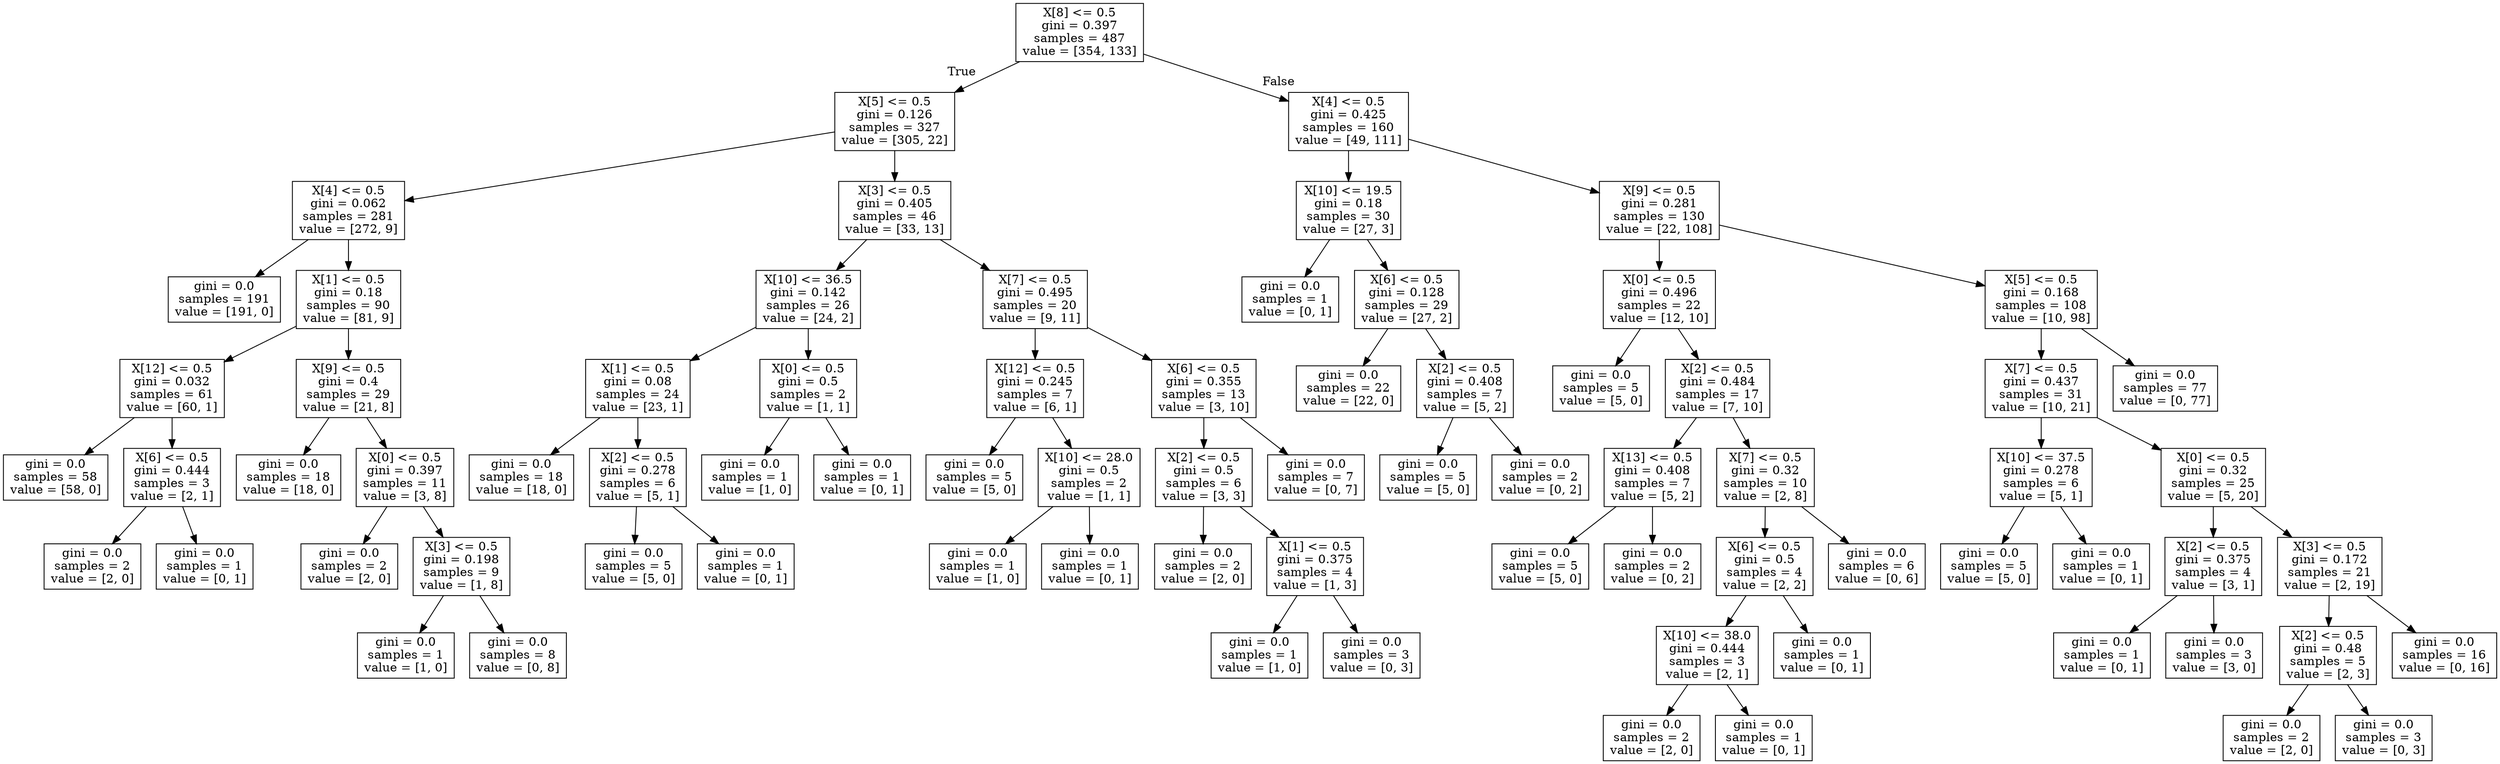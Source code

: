 digraph Tree {
node [shape=box] ;
0 [label="X[8] <= 0.5\ngini = 0.397\nsamples = 487\nvalue = [354, 133]"] ;
1 [label="X[5] <= 0.5\ngini = 0.126\nsamples = 327\nvalue = [305, 22]"] ;
0 -> 1 [labeldistance=2.5, labelangle=45, headlabel="True"] ;
2 [label="X[4] <= 0.5\ngini = 0.062\nsamples = 281\nvalue = [272, 9]"] ;
1 -> 2 ;
3 [label="gini = 0.0\nsamples = 191\nvalue = [191, 0]"] ;
2 -> 3 ;
4 [label="X[1] <= 0.5\ngini = 0.18\nsamples = 90\nvalue = [81, 9]"] ;
2 -> 4 ;
5 [label="X[12] <= 0.5\ngini = 0.032\nsamples = 61\nvalue = [60, 1]"] ;
4 -> 5 ;
6 [label="gini = 0.0\nsamples = 58\nvalue = [58, 0]"] ;
5 -> 6 ;
7 [label="X[6] <= 0.5\ngini = 0.444\nsamples = 3\nvalue = [2, 1]"] ;
5 -> 7 ;
8 [label="gini = 0.0\nsamples = 2\nvalue = [2, 0]"] ;
7 -> 8 ;
9 [label="gini = 0.0\nsamples = 1\nvalue = [0, 1]"] ;
7 -> 9 ;
10 [label="X[9] <= 0.5\ngini = 0.4\nsamples = 29\nvalue = [21, 8]"] ;
4 -> 10 ;
11 [label="gini = 0.0\nsamples = 18\nvalue = [18, 0]"] ;
10 -> 11 ;
12 [label="X[0] <= 0.5\ngini = 0.397\nsamples = 11\nvalue = [3, 8]"] ;
10 -> 12 ;
13 [label="gini = 0.0\nsamples = 2\nvalue = [2, 0]"] ;
12 -> 13 ;
14 [label="X[3] <= 0.5\ngini = 0.198\nsamples = 9\nvalue = [1, 8]"] ;
12 -> 14 ;
15 [label="gini = 0.0\nsamples = 1\nvalue = [1, 0]"] ;
14 -> 15 ;
16 [label="gini = 0.0\nsamples = 8\nvalue = [0, 8]"] ;
14 -> 16 ;
17 [label="X[3] <= 0.5\ngini = 0.405\nsamples = 46\nvalue = [33, 13]"] ;
1 -> 17 ;
18 [label="X[10] <= 36.5\ngini = 0.142\nsamples = 26\nvalue = [24, 2]"] ;
17 -> 18 ;
19 [label="X[1] <= 0.5\ngini = 0.08\nsamples = 24\nvalue = [23, 1]"] ;
18 -> 19 ;
20 [label="gini = 0.0\nsamples = 18\nvalue = [18, 0]"] ;
19 -> 20 ;
21 [label="X[2] <= 0.5\ngini = 0.278\nsamples = 6\nvalue = [5, 1]"] ;
19 -> 21 ;
22 [label="gini = 0.0\nsamples = 5\nvalue = [5, 0]"] ;
21 -> 22 ;
23 [label="gini = 0.0\nsamples = 1\nvalue = [0, 1]"] ;
21 -> 23 ;
24 [label="X[0] <= 0.5\ngini = 0.5\nsamples = 2\nvalue = [1, 1]"] ;
18 -> 24 ;
25 [label="gini = 0.0\nsamples = 1\nvalue = [1, 0]"] ;
24 -> 25 ;
26 [label="gini = 0.0\nsamples = 1\nvalue = [0, 1]"] ;
24 -> 26 ;
27 [label="X[7] <= 0.5\ngini = 0.495\nsamples = 20\nvalue = [9, 11]"] ;
17 -> 27 ;
28 [label="X[12] <= 0.5\ngini = 0.245\nsamples = 7\nvalue = [6, 1]"] ;
27 -> 28 ;
29 [label="gini = 0.0\nsamples = 5\nvalue = [5, 0]"] ;
28 -> 29 ;
30 [label="X[10] <= 28.0\ngini = 0.5\nsamples = 2\nvalue = [1, 1]"] ;
28 -> 30 ;
31 [label="gini = 0.0\nsamples = 1\nvalue = [1, 0]"] ;
30 -> 31 ;
32 [label="gini = 0.0\nsamples = 1\nvalue = [0, 1]"] ;
30 -> 32 ;
33 [label="X[6] <= 0.5\ngini = 0.355\nsamples = 13\nvalue = [3, 10]"] ;
27 -> 33 ;
34 [label="X[2] <= 0.5\ngini = 0.5\nsamples = 6\nvalue = [3, 3]"] ;
33 -> 34 ;
35 [label="gini = 0.0\nsamples = 2\nvalue = [2, 0]"] ;
34 -> 35 ;
36 [label="X[1] <= 0.5\ngini = 0.375\nsamples = 4\nvalue = [1, 3]"] ;
34 -> 36 ;
37 [label="gini = 0.0\nsamples = 1\nvalue = [1, 0]"] ;
36 -> 37 ;
38 [label="gini = 0.0\nsamples = 3\nvalue = [0, 3]"] ;
36 -> 38 ;
39 [label="gini = 0.0\nsamples = 7\nvalue = [0, 7]"] ;
33 -> 39 ;
40 [label="X[4] <= 0.5\ngini = 0.425\nsamples = 160\nvalue = [49, 111]"] ;
0 -> 40 [labeldistance=2.5, labelangle=-45, headlabel="False"] ;
41 [label="X[10] <= 19.5\ngini = 0.18\nsamples = 30\nvalue = [27, 3]"] ;
40 -> 41 ;
42 [label="gini = 0.0\nsamples = 1\nvalue = [0, 1]"] ;
41 -> 42 ;
43 [label="X[6] <= 0.5\ngini = 0.128\nsamples = 29\nvalue = [27, 2]"] ;
41 -> 43 ;
44 [label="gini = 0.0\nsamples = 22\nvalue = [22, 0]"] ;
43 -> 44 ;
45 [label="X[2] <= 0.5\ngini = 0.408\nsamples = 7\nvalue = [5, 2]"] ;
43 -> 45 ;
46 [label="gini = 0.0\nsamples = 5\nvalue = [5, 0]"] ;
45 -> 46 ;
47 [label="gini = 0.0\nsamples = 2\nvalue = [0, 2]"] ;
45 -> 47 ;
48 [label="X[9] <= 0.5\ngini = 0.281\nsamples = 130\nvalue = [22, 108]"] ;
40 -> 48 ;
49 [label="X[0] <= 0.5\ngini = 0.496\nsamples = 22\nvalue = [12, 10]"] ;
48 -> 49 ;
50 [label="gini = 0.0\nsamples = 5\nvalue = [5, 0]"] ;
49 -> 50 ;
51 [label="X[2] <= 0.5\ngini = 0.484\nsamples = 17\nvalue = [7, 10]"] ;
49 -> 51 ;
52 [label="X[13] <= 0.5\ngini = 0.408\nsamples = 7\nvalue = [5, 2]"] ;
51 -> 52 ;
53 [label="gini = 0.0\nsamples = 5\nvalue = [5, 0]"] ;
52 -> 53 ;
54 [label="gini = 0.0\nsamples = 2\nvalue = [0, 2]"] ;
52 -> 54 ;
55 [label="X[7] <= 0.5\ngini = 0.32\nsamples = 10\nvalue = [2, 8]"] ;
51 -> 55 ;
56 [label="X[6] <= 0.5\ngini = 0.5\nsamples = 4\nvalue = [2, 2]"] ;
55 -> 56 ;
57 [label="X[10] <= 38.0\ngini = 0.444\nsamples = 3\nvalue = [2, 1]"] ;
56 -> 57 ;
58 [label="gini = 0.0\nsamples = 2\nvalue = [2, 0]"] ;
57 -> 58 ;
59 [label="gini = 0.0\nsamples = 1\nvalue = [0, 1]"] ;
57 -> 59 ;
60 [label="gini = 0.0\nsamples = 1\nvalue = [0, 1]"] ;
56 -> 60 ;
61 [label="gini = 0.0\nsamples = 6\nvalue = [0, 6]"] ;
55 -> 61 ;
62 [label="X[5] <= 0.5\ngini = 0.168\nsamples = 108\nvalue = [10, 98]"] ;
48 -> 62 ;
63 [label="X[7] <= 0.5\ngini = 0.437\nsamples = 31\nvalue = [10, 21]"] ;
62 -> 63 ;
64 [label="X[10] <= 37.5\ngini = 0.278\nsamples = 6\nvalue = [5, 1]"] ;
63 -> 64 ;
65 [label="gini = 0.0\nsamples = 5\nvalue = [5, 0]"] ;
64 -> 65 ;
66 [label="gini = 0.0\nsamples = 1\nvalue = [0, 1]"] ;
64 -> 66 ;
67 [label="X[0] <= 0.5\ngini = 0.32\nsamples = 25\nvalue = [5, 20]"] ;
63 -> 67 ;
68 [label="X[2] <= 0.5\ngini = 0.375\nsamples = 4\nvalue = [3, 1]"] ;
67 -> 68 ;
69 [label="gini = 0.0\nsamples = 1\nvalue = [0, 1]"] ;
68 -> 69 ;
70 [label="gini = 0.0\nsamples = 3\nvalue = [3, 0]"] ;
68 -> 70 ;
71 [label="X[3] <= 0.5\ngini = 0.172\nsamples = 21\nvalue = [2, 19]"] ;
67 -> 71 ;
72 [label="X[2] <= 0.5\ngini = 0.48\nsamples = 5\nvalue = [2, 3]"] ;
71 -> 72 ;
73 [label="gini = 0.0\nsamples = 2\nvalue = [2, 0]"] ;
72 -> 73 ;
74 [label="gini = 0.0\nsamples = 3\nvalue = [0, 3]"] ;
72 -> 74 ;
75 [label="gini = 0.0\nsamples = 16\nvalue = [0, 16]"] ;
71 -> 75 ;
76 [label="gini = 0.0\nsamples = 77\nvalue = [0, 77]"] ;
62 -> 76 ;
}